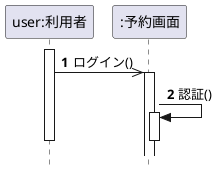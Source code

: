 @startuml 演習4-2_SD_利用者と予約画面.pu
hide footbox
skinparam style strictuml
participant "user:利用者" as user
participant ":予約画面" as yoyaku
autonumber
activate user
    user ->> yoyaku : ログイン()
    activate yoyaku
        yoyaku -> yoyaku : 認証()
    activate yoyaku
    ' yoyaku --> yoyaku
    deactivate yoyaku
deactivate user

@enduml